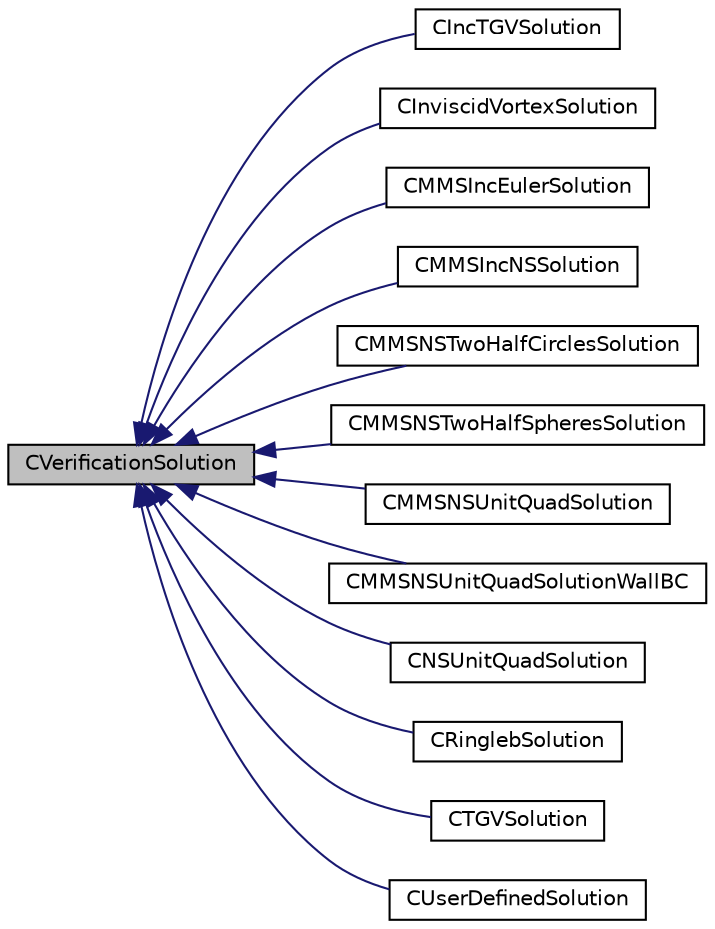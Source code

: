 digraph "CVerificationSolution"
{
 // LATEX_PDF_SIZE
  edge [fontname="Helvetica",fontsize="10",labelfontname="Helvetica",labelfontsize="10"];
  node [fontname="Helvetica",fontsize="10",shape=record];
  rankdir="LR";
  Node1 [label="CVerificationSolution",height=0.2,width=0.4,color="black", fillcolor="grey75", style="filled", fontcolor="black",tooltip="Class for holding verification PDE solutions, e.g., phi = phi(x,y,z,t), used for initial conditions,..."];
  Node1 -> Node2 [dir="back",color="midnightblue",fontsize="10",style="solid",fontname="Helvetica"];
  Node2 [label="CIncTGVSolution",height=0.2,width=0.4,color="black", fillcolor="white", style="filled",URL="$classCIncTGVSolution.html",tooltip="Class to define the required data for the incompressible Taylor Green Vortex."];
  Node1 -> Node3 [dir="back",color="midnightblue",fontsize="10",style="solid",fontname="Helvetica"];
  Node3 [label="CInviscidVortexSolution",height=0.2,width=0.4,color="black", fillcolor="white", style="filled",URL="$classCInviscidVortexSolution.html",tooltip="Class to define the required data for the Inviscid Vortex."];
  Node1 -> Node4 [dir="back",color="midnightblue",fontsize="10",style="solid",fontname="Helvetica"];
  Node4 [label="CMMSIncEulerSolution",height=0.2,width=0.4,color="black", fillcolor="white", style="filled",URL="$classCMMSIncEulerSolution.html",tooltip="Class to define the required data for the manufactured solution of the incompressible Euler equations..."];
  Node1 -> Node5 [dir="back",color="midnightblue",fontsize="10",style="solid",fontname="Helvetica"];
  Node5 [label="CMMSIncNSSolution",height=0.2,width=0.4,color="black", fillcolor="white", style="filled",URL="$classCMMSIncNSSolution.html",tooltip="Class to define the required data for the manufactured solution of the laminar incompressible Navier-..."];
  Node1 -> Node6 [dir="back",color="midnightblue",fontsize="10",style="solid",fontname="Helvetica"];
  Node6 [label="CMMSNSTwoHalfCirclesSolution",height=0.2,width=0.4,color="black", fillcolor="white", style="filled",URL="$classCMMSNSTwoHalfCirclesSolution.html",tooltip="Class to define the required data for the manufactured solution of the laminar Navier-Stokes equation..."];
  Node1 -> Node7 [dir="back",color="midnightblue",fontsize="10",style="solid",fontname="Helvetica"];
  Node7 [label="CMMSNSTwoHalfSpheresSolution",height=0.2,width=0.4,color="black", fillcolor="white", style="filled",URL="$classCMMSNSTwoHalfSpheresSolution.html",tooltip="Class to define the required data for the manufactured solution of the laminar Navier-Stokes equation..."];
  Node1 -> Node8 [dir="back",color="midnightblue",fontsize="10",style="solid",fontname="Helvetica"];
  Node8 [label="CMMSNSUnitQuadSolution",height=0.2,width=0.4,color="black", fillcolor="white", style="filled",URL="$classCMMSNSUnitQuadSolution.html",tooltip="Class to define the required data for the manufactured solution of the laminar Navier-Stokes equation..."];
  Node1 -> Node9 [dir="back",color="midnightblue",fontsize="10",style="solid",fontname="Helvetica"];
  Node9 [label="CMMSNSUnitQuadSolutionWallBC",height=0.2,width=0.4,color="black", fillcolor="white", style="filled",URL="$classCMMSNSUnitQuadSolutionWallBC.html",tooltip="Class to define the required data for the manufactured solution of the laminar Navier-Stokes equation..."];
  Node1 -> Node10 [dir="back",color="midnightblue",fontsize="10",style="solid",fontname="Helvetica"];
  Node10 [label="CNSUnitQuadSolution",height=0.2,width=0.4,color="black", fillcolor="white", style="filled",URL="$classCNSUnitQuadSolution.html",tooltip="Class to define the required data for the Navier-Stokes solution on a unit quad, heat conduction is n..."];
  Node1 -> Node11 [dir="back",color="midnightblue",fontsize="10",style="solid",fontname="Helvetica"];
  Node11 [label="CRinglebSolution",height=0.2,width=0.4,color="black", fillcolor="white", style="filled",URL="$classCRinglebSolution.html",tooltip="Class to define the required data for the Ringleb flow."];
  Node1 -> Node12 [dir="back",color="midnightblue",fontsize="10",style="solid",fontname="Helvetica"];
  Node12 [label="CTGVSolution",height=0.2,width=0.4,color="black", fillcolor="white", style="filled",URL="$classCTGVSolution.html",tooltip="Class to define the required data for the Taylor Green Vortex."];
  Node1 -> Node13 [dir="back",color="midnightblue",fontsize="10",style="solid",fontname="Helvetica"];
  Node13 [label="CUserDefinedSolution",height=0.2,width=0.4,color="black", fillcolor="white", style="filled",URL="$classCUserDefinedSolution.html",tooltip="Class to define the required data for a user defined solution."];
}
